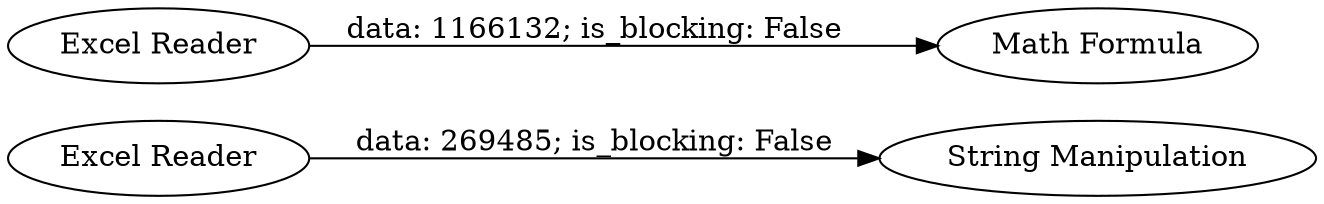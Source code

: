digraph {
	"3797711789298215777_1" [label="Excel Reader"]
	"3797711789298215777_4" [label="Math Formula"]
	"3797711789298215777_3" [label="Excel Reader"]
	"3797711789298215777_2" [label="String Manipulation"]
	"3797711789298215777_1" -> "3797711789298215777_2" [label="data: 269485; is_blocking: False"]
	"3797711789298215777_3" -> "3797711789298215777_4" [label="data: 1166132; is_blocking: False"]
	rankdir=LR
}
